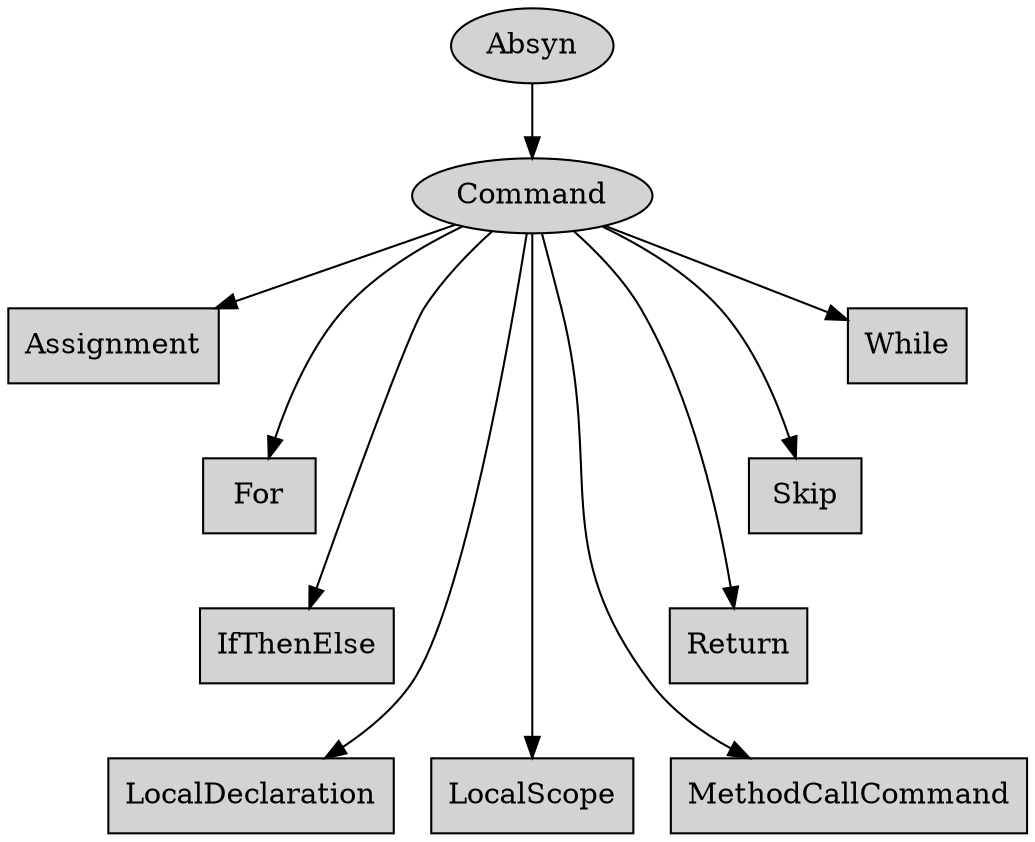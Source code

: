 digraph expressions {
size = "11,7.5";
node [style = filled]
Absyn [label = "Absyn"]
Command [label = "Command"]
Assignment [label = "Assignment" shape = box]
For [label = "For" shape = box]
IfThenElse [label = "IfThenElse" shape = box]
LocalDeclaration [label = "LocalDeclaration" shape = box]
LocalScope [label = "LocalScope" shape = box]
MethodCallCommand [label = "MethodCallCommand" shape = box]
Return [label = "Return" shape = box]
Skip [label = "Skip" shape = box]
While [label = "While" shape = box]
Absyn -> Command
Command -> Assignment [minlen = 1]
Command -> For [minlen = 2]
Command -> IfThenElse [minlen = 3]
Command -> LocalDeclaration [minlen = 4]
Command -> LocalScope [minlen = 4]
Command -> MethodCallCommand [minlen = 4]
Command -> Return [minlen = 3]
Command -> Skip [minlen = 2]
Command -> While [minlen = 1]
}
